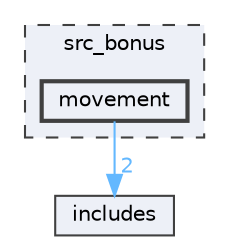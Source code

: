 digraph "src_bonus/movement"
{
 // LATEX_PDF_SIZE
  bgcolor="transparent";
  edge [fontname=Helvetica,fontsize=10,labelfontname=Helvetica,labelfontsize=10];
  node [fontname=Helvetica,fontsize=10,shape=box,height=0.2,width=0.4];
  compound=true
  subgraph clusterdir_22ad38add4b52d8d4826960fd5724d0b {
    graph [ bgcolor="#edf0f7", pencolor="grey25", label="src_bonus", fontname=Helvetica,fontsize=10 style="filled,dashed", URL="dir_22ad38add4b52d8d4826960fd5724d0b.html",tooltip=""]
  dir_b6f74738e9b07315bd2b32aa0756b489 [label="movement", fillcolor="#edf0f7", color="grey25", style="filled,bold", URL="dir_b6f74738e9b07315bd2b32aa0756b489.html",tooltip=""];
  }
  dir_09e761304027c904456130627fd4dcf5 [label="includes", fillcolor="#edf0f7", color="grey25", style="filled", URL="dir_09e761304027c904456130627fd4dcf5.html",tooltip=""];
  dir_b6f74738e9b07315bd2b32aa0756b489->dir_09e761304027c904456130627fd4dcf5 [headlabel="2", labeldistance=1.5 headhref="dir_000011_000004.html" href="dir_000011_000004.html" color="steelblue1" fontcolor="steelblue1"];
}
